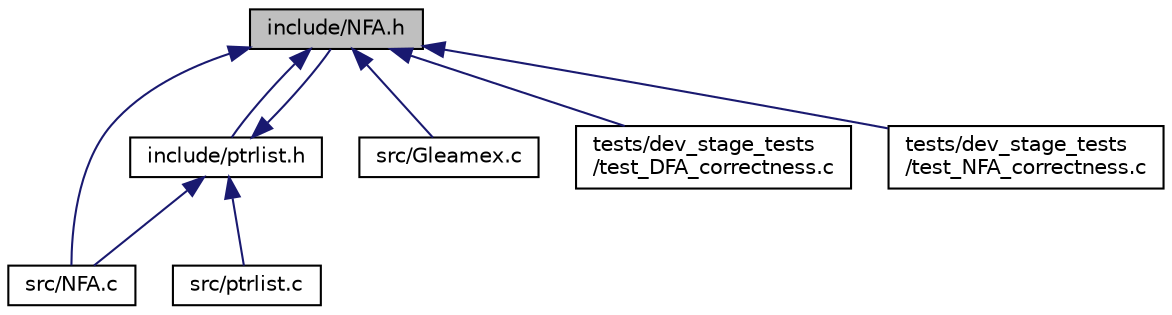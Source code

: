digraph "include/NFA.h"
{
 // LATEX_PDF_SIZE
  edge [fontname="Helvetica",fontsize="10",labelfontname="Helvetica",labelfontsize="10"];
  node [fontname="Helvetica",fontsize="10",shape=record];
  Node1 [label="include/NFA.h",height=0.2,width=0.4,color="black", fillcolor="grey75", style="filled", fontcolor="black",tooltip="Fornece as funções da NFA e da DFA A NFA (nondeterministic finite automata) e a DFA (deterministic fi..."];
  Node1 -> Node2 [dir="back",color="midnightblue",fontsize="10",style="solid",fontname="Helvetica"];
  Node2 [label="include/ptrlist.h",height=0.2,width=0.4,color="black", fillcolor="white", style="filled",URL="$ptrlist_8h.html",tooltip="Fornece funções para o pointerlist (Ptrlist) que é uma lista de ponteiros de estados da NFA."];
  Node2 -> Node1 [dir="back",color="midnightblue",fontsize="10",style="solid",fontname="Helvetica"];
  Node2 -> Node3 [dir="back",color="midnightblue",fontsize="10",style="solid",fontname="Helvetica"];
  Node3 [label="src/NFA.c",height=0.2,width=0.4,color="black", fillcolor="white", style="filled",URL="$NFA_8c_source.html",tooltip=" "];
  Node2 -> Node4 [dir="back",color="midnightblue",fontsize="10",style="solid",fontname="Helvetica"];
  Node4 [label="src/ptrlist.c",height=0.2,width=0.4,color="black", fillcolor="white", style="filled",URL="$ptrlist_8c_source.html",tooltip=" "];
  Node1 -> Node5 [dir="back",color="midnightblue",fontsize="10",style="solid",fontname="Helvetica"];
  Node5 [label="src/Gleamex.c",height=0.2,width=0.4,color="black", fillcolor="white", style="filled",URL="$Gleamex_8c_source.html",tooltip=" "];
  Node1 -> Node3 [dir="back",color="midnightblue",fontsize="10",style="solid",fontname="Helvetica"];
  Node1 -> Node6 [dir="back",color="midnightblue",fontsize="10",style="solid",fontname="Helvetica"];
  Node6 [label="tests/dev_stage_tests\l/test_DFA_correctness.c",height=0.2,width=0.4,color="black", fillcolor="white", style="filled",URL="$test__DFA__correctness_8c_source.html",tooltip=" "];
  Node1 -> Node7 [dir="back",color="midnightblue",fontsize="10",style="solid",fontname="Helvetica"];
  Node7 [label="tests/dev_stage_tests\l/test_NFA_correctness.c",height=0.2,width=0.4,color="black", fillcolor="white", style="filled",URL="$test__NFA__correctness_8c_source.html",tooltip=" "];
}

